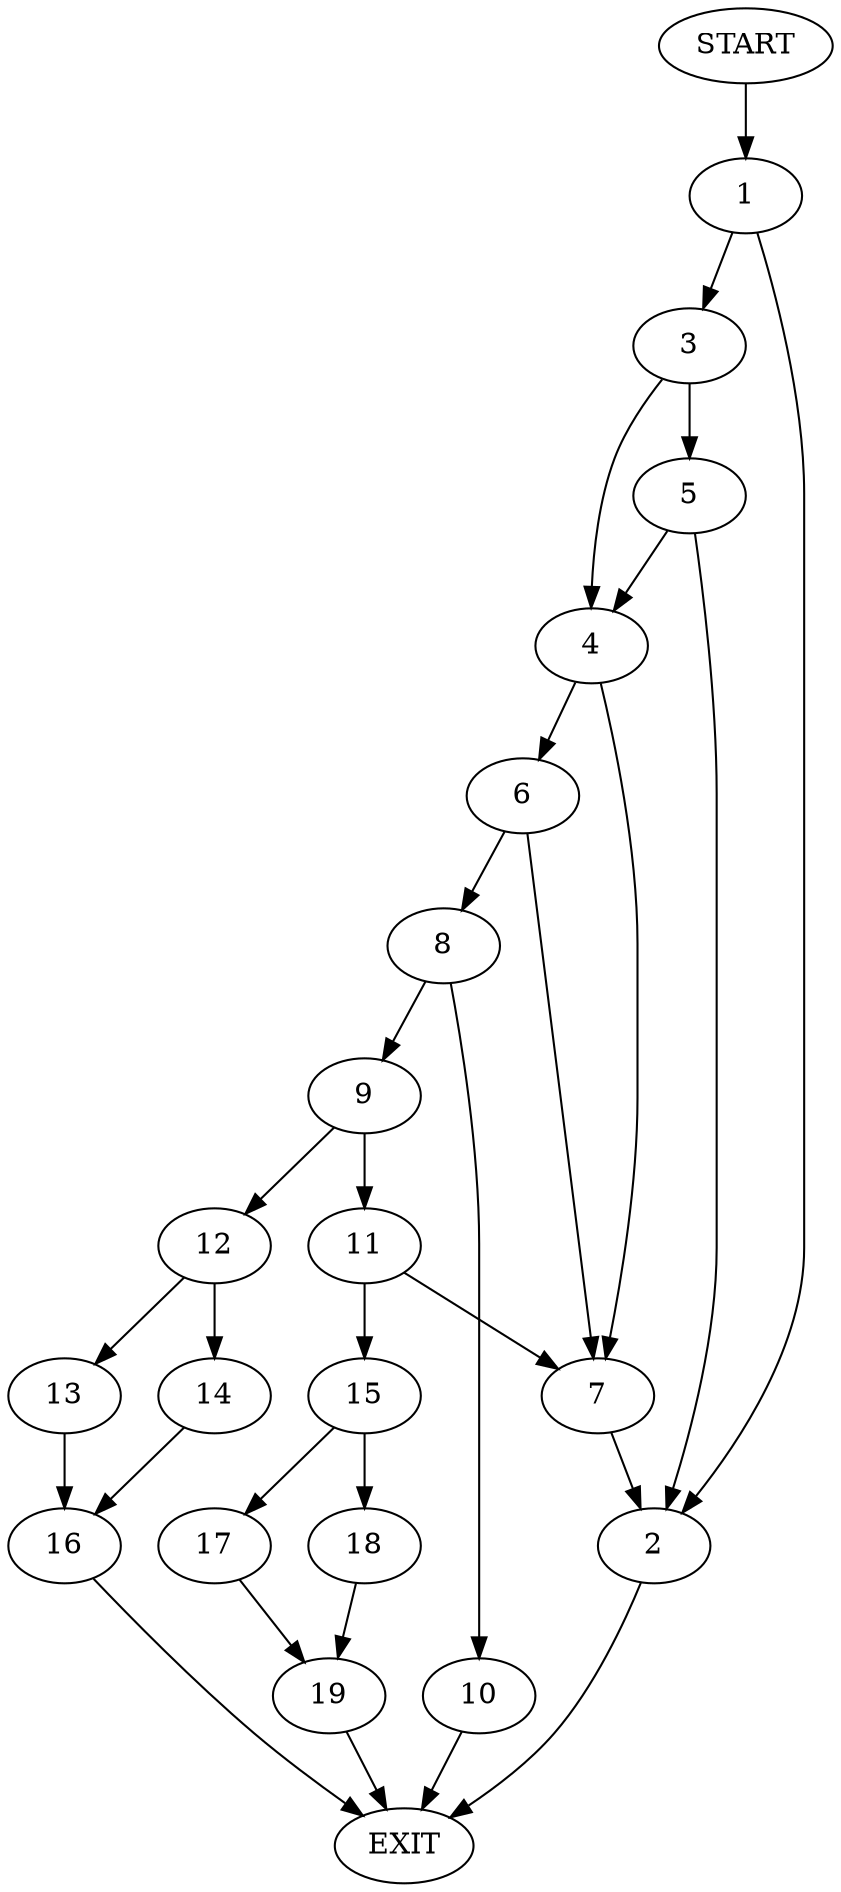 digraph {
0 [label="START"]
20 [label="EXIT"]
0 -> 1
1 -> 2
1 -> 3
2 -> 20
3 -> 4
3 -> 5
5 -> 2
5 -> 4
4 -> 6
4 -> 7
6 -> 7
6 -> 8
7 -> 2
8 -> 9
8 -> 10
9 -> 11
9 -> 12
10 -> 20
12 -> 13
12 -> 14
11 -> 15
11 -> 7
14 -> 16
13 -> 16
16 -> 20
15 -> 17
15 -> 18
18 -> 19
17 -> 19
19 -> 20
}
